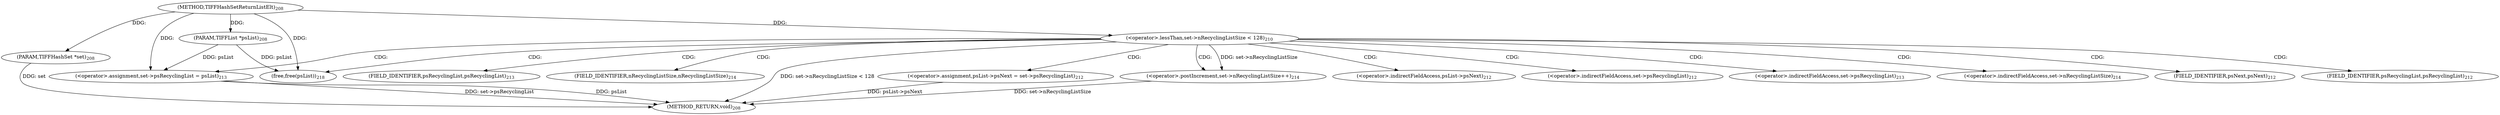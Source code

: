 digraph "TIFFHashSetReturnListElt" {  
"5121" [label = <(METHOD,TIFFHashSetReturnListElt)<SUB>208</SUB>> ]
"5152" [label = <(METHOD_RETURN,void)<SUB>208</SUB>> ]
"5122" [label = <(PARAM,TIFFHashSet *set)<SUB>208</SUB>> ]
"5123" [label = <(PARAM,TIFFList *psList)<SUB>208</SUB>> ]
"5126" [label = <(&lt;operator&gt;.lessThan,set-&gt;nRecyclingListSize &lt; 128)<SUB>210</SUB>> ]
"5132" [label = <(&lt;operator&gt;.assignment,psList-&gt;psNext = set-&gt;psRecyclingList)<SUB>212</SUB>> ]
"5139" [label = <(&lt;operator&gt;.assignment,set-&gt;psRecyclingList = psList)<SUB>213</SUB>> ]
"5144" [label = <(&lt;operator&gt;.postIncrement,set-&gt;nRecyclingListSize++)<SUB>214</SUB>> ]
"5150" [label = <(free,free(psList))<SUB>218</SUB>> ]
"5133" [label = <(&lt;operator&gt;.indirectFieldAccess,psList-&gt;psNext)<SUB>212</SUB>> ]
"5136" [label = <(&lt;operator&gt;.indirectFieldAccess,set-&gt;psRecyclingList)<SUB>212</SUB>> ]
"5140" [label = <(&lt;operator&gt;.indirectFieldAccess,set-&gt;psRecyclingList)<SUB>213</SUB>> ]
"5145" [label = <(&lt;operator&gt;.indirectFieldAccess,set-&gt;nRecyclingListSize)<SUB>214</SUB>> ]
"5135" [label = <(FIELD_IDENTIFIER,psNext,psNext)<SUB>212</SUB>> ]
"5138" [label = <(FIELD_IDENTIFIER,psRecyclingList,psRecyclingList)<SUB>212</SUB>> ]
"5142" [label = <(FIELD_IDENTIFIER,psRecyclingList,psRecyclingList)<SUB>213</SUB>> ]
"5147" [label = <(FIELD_IDENTIFIER,nRecyclingListSize,nRecyclingListSize)<SUB>214</SUB>> ]
  "5122" -> "5152"  [ label = "DDG: set"] 
  "5126" -> "5152"  [ label = "DDG: set-&gt;nRecyclingListSize &lt; 128"] 
  "5132" -> "5152"  [ label = "DDG: psList-&gt;psNext"] 
  "5139" -> "5152"  [ label = "DDG: set-&gt;psRecyclingList"] 
  "5139" -> "5152"  [ label = "DDG: psList"] 
  "5144" -> "5152"  [ label = "DDG: set-&gt;nRecyclingListSize"] 
  "5121" -> "5122"  [ label = "DDG: "] 
  "5121" -> "5123"  [ label = "DDG: "] 
  "5121" -> "5126"  [ label = "DDG: "] 
  "5123" -> "5139"  [ label = "DDG: psList"] 
  "5121" -> "5139"  [ label = "DDG: "] 
  "5126" -> "5144"  [ label = "DDG: set-&gt;nRecyclingListSize"] 
  "5123" -> "5150"  [ label = "DDG: psList"] 
  "5121" -> "5150"  [ label = "DDG: "] 
  "5126" -> "5136"  [ label = "CDG: "] 
  "5126" -> "5133"  [ label = "CDG: "] 
  "5126" -> "5147"  [ label = "CDG: "] 
  "5126" -> "5138"  [ label = "CDG: "] 
  "5126" -> "5132"  [ label = "CDG: "] 
  "5126" -> "5135"  [ label = "CDG: "] 
  "5126" -> "5142"  [ label = "CDG: "] 
  "5126" -> "5144"  [ label = "CDG: "] 
  "5126" -> "5140"  [ label = "CDG: "] 
  "5126" -> "5145"  [ label = "CDG: "] 
  "5126" -> "5139"  [ label = "CDG: "] 
  "5126" -> "5150"  [ label = "CDG: "] 
}
